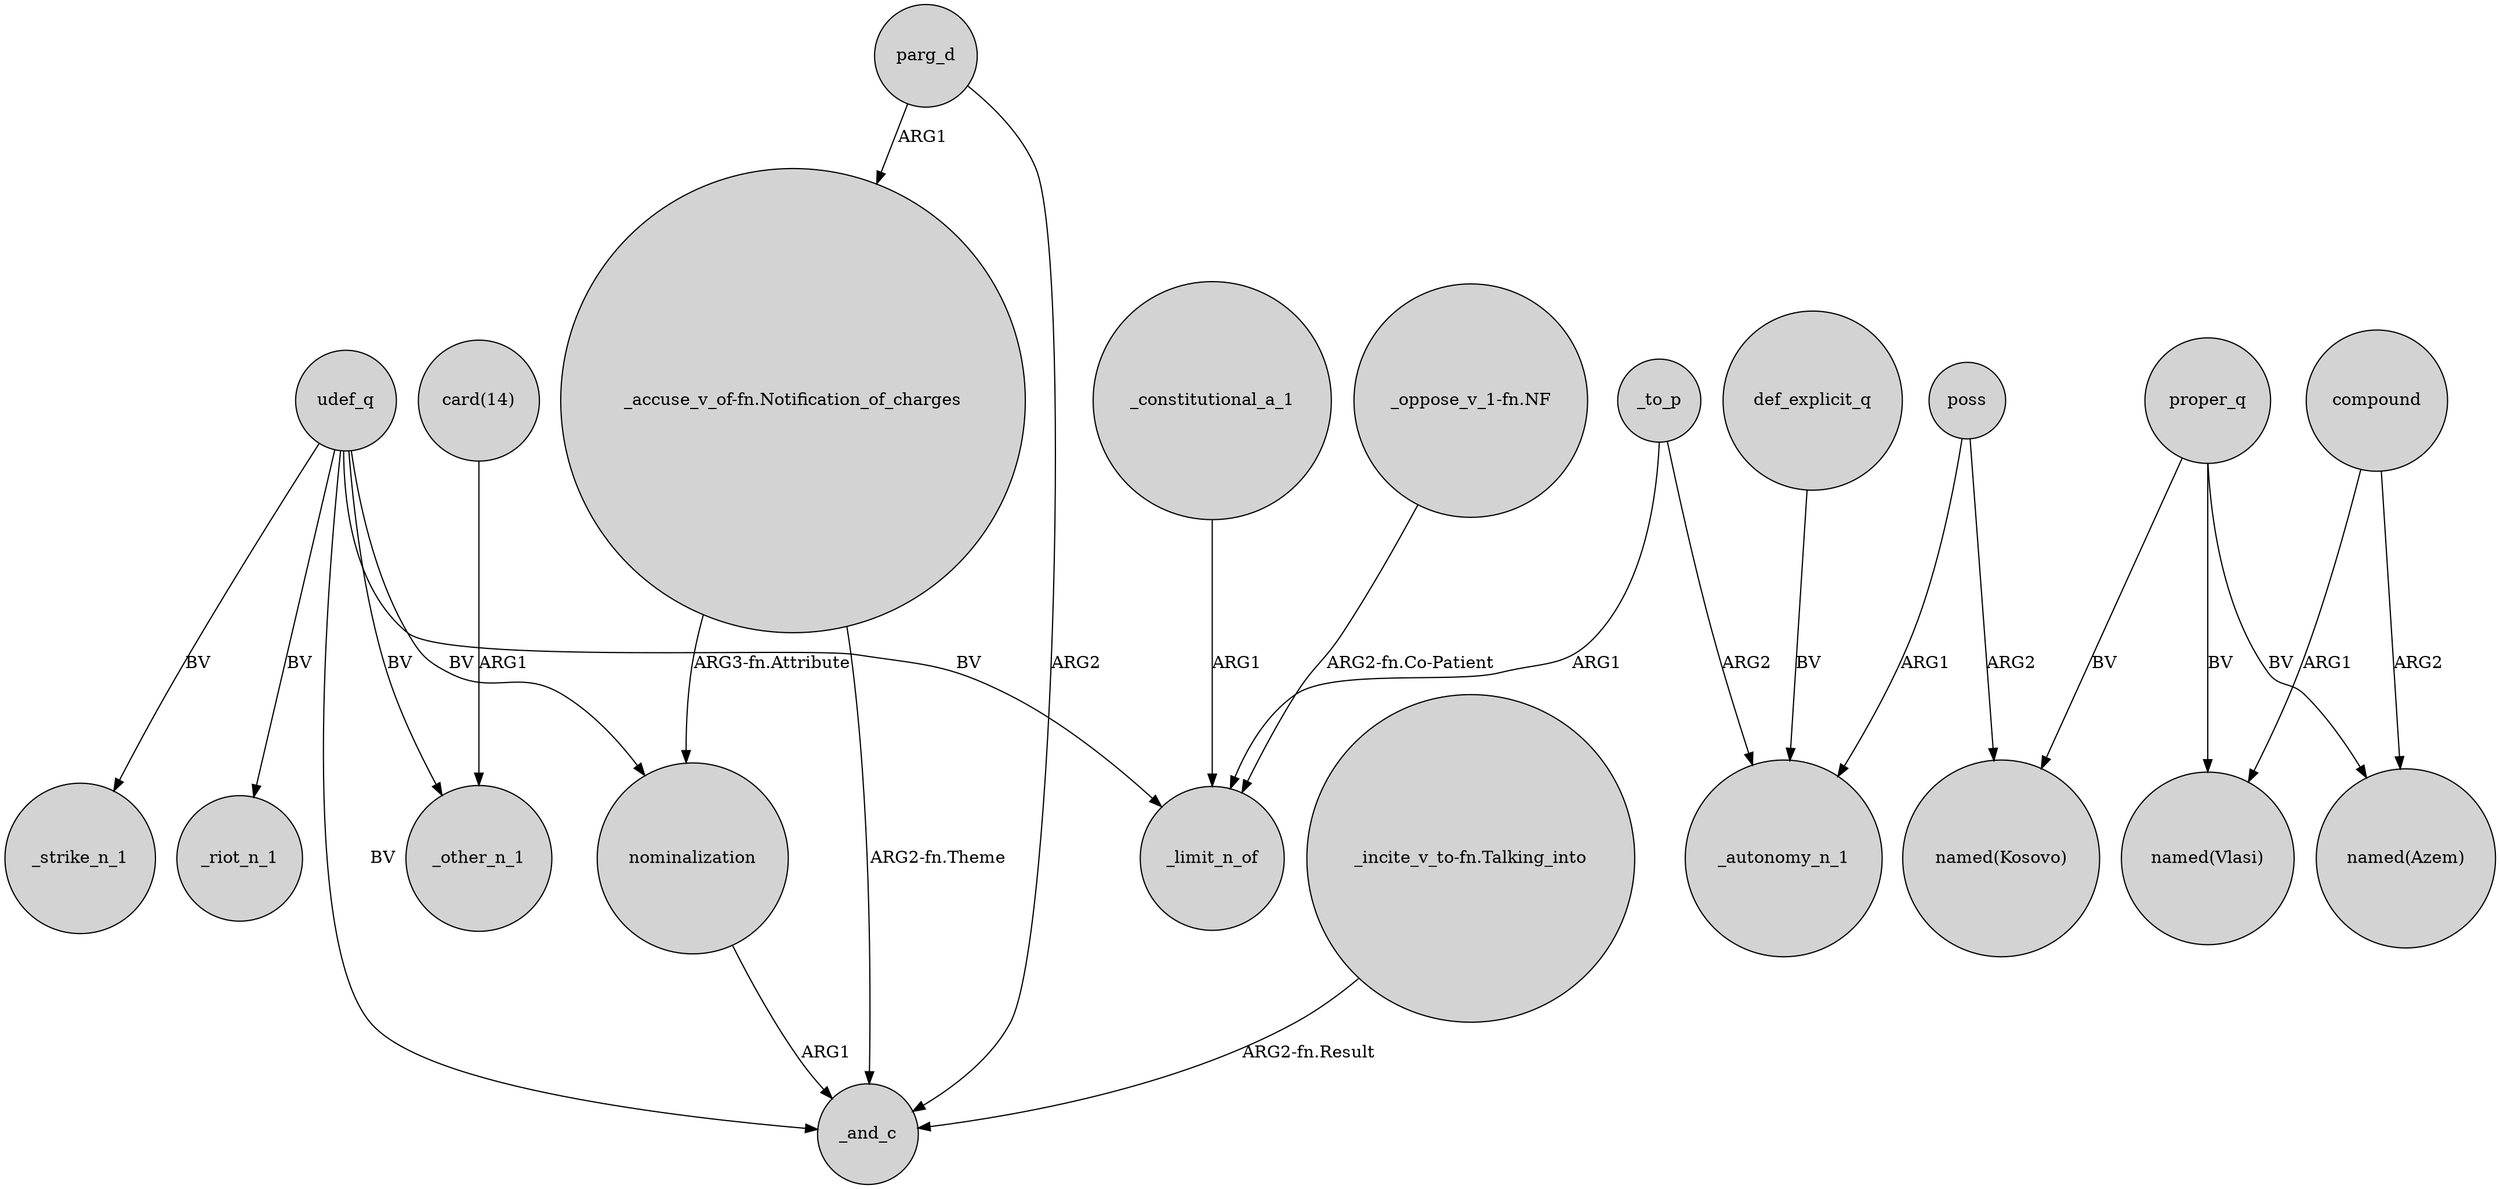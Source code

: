 digraph {
	node [shape=circle style=filled]
	udef_q -> _strike_n_1 [label=BV]
	udef_q -> _riot_n_1 [label=BV]
	proper_q -> "named(Kosovo)" [label=BV]
	nominalization -> _and_c [label=ARG1]
	proper_q -> "named(Vlasi)" [label=BV]
	compound -> "named(Azem)" [label=ARG2]
	proper_q -> "named(Azem)" [label=BV]
	def_explicit_q -> _autonomy_n_1 [label=BV]
	compound -> "named(Vlasi)" [label=ARG1]
	poss -> "named(Kosovo)" [label=ARG2]
	parg_d -> _and_c [label=ARG2]
	udef_q -> _other_n_1 [label=BV]
	"card(14)" -> _other_n_1 [label=ARG1]
	_constitutional_a_1 -> _limit_n_of [label=ARG1]
	parg_d -> "_accuse_v_of-fn.Notification_of_charges" [label=ARG1]
	"_incite_v_to-fn.Talking_into" -> _and_c [label="ARG2-fn.Result"]
	udef_q -> nominalization [label=BV]
	_to_p -> _limit_n_of [label=ARG1]
	"_oppose_v_1-fn.NF" -> _limit_n_of [label="ARG2-fn.Co-Patient"]
	poss -> _autonomy_n_1 [label=ARG1]
	udef_q -> _and_c [label=BV]
	udef_q -> _limit_n_of [label=BV]
	"_accuse_v_of-fn.Notification_of_charges" -> _and_c [label="ARG2-fn.Theme"]
	"_accuse_v_of-fn.Notification_of_charges" -> nominalization [label="ARG3-fn.Attribute"]
	_to_p -> _autonomy_n_1 [label=ARG2]
}
